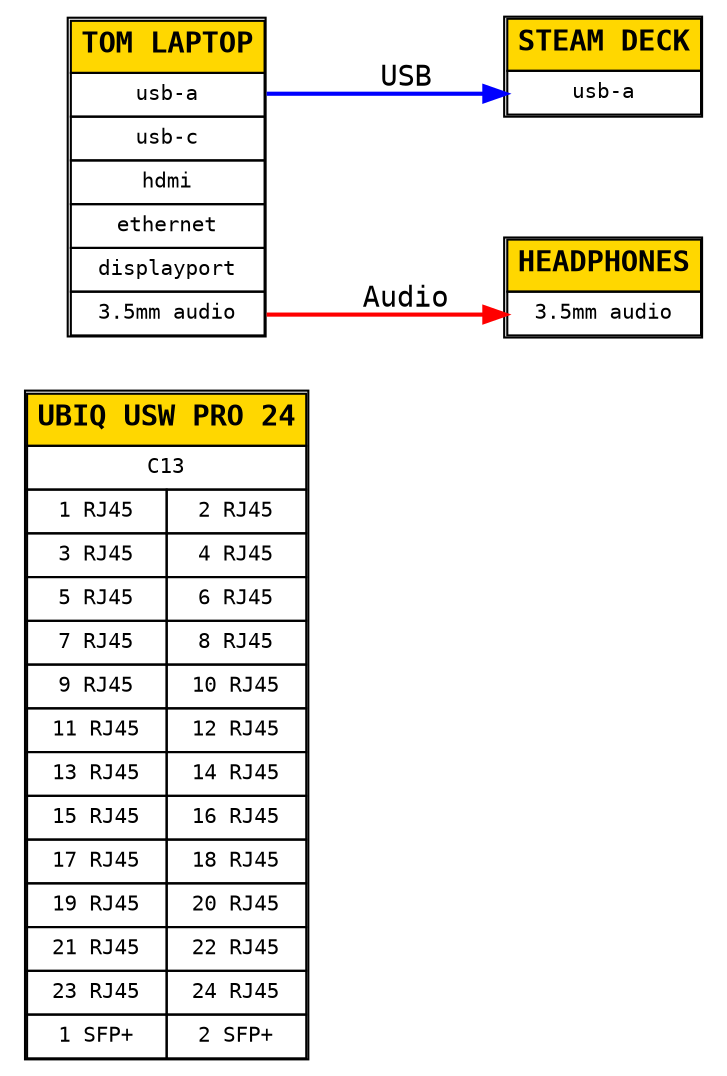 digraph G {
    rankdir = LR;
    node [shape = plaintext; fontname = "monospace";];


    UBIQ_USW_PRO_24 [label = <
        <table border="1" cellborder="1" cellspacing="0" cellpadding="4">
        <tr><td bgcolor="#FFD700" colspan="2"><font point-size="14"><b>UBIQ USW PRO 24</b></font></td></tr>
        <tr><td port="C13" colspan="2"><font point-size="10">C13</font></td></tr>
        <tr>
            <td port="rj45_1"><font point-size="10">1 RJ45</font></td>
            <td port="rj45_2"><font point-size="10">2 RJ45</font></td>
        </tr>
        <tr>
            <td port="rj45_3"><font point-size="10">3 RJ45</font></td>
            <td port="rj45_4"><font point-size="10">4 RJ45</font></td>
        </tr>
        <tr>
            <td port="rj45_5"><font point-size="10">5 RJ45</font></td>
            <td port="rj45_6"><font point-size="10">6 RJ45</font></td>
        </tr>
        <tr>
            <td port="rj45_7"><font point-size="10">7 RJ45</font></td>
            <td port="rj45_8"><font point-size="10">8 RJ45</font></td>
        </tr>
        <tr>
            <td port="rj45_9"><font point-size="10">9 RJ45</font></td>
            <td port="rj45_10"><font point-size="10">10 RJ45</font></td>
        </tr>
        <tr>
            <td port="rj45_11"><font point-size="10">11 RJ45</font></td>
            <td port="rj45_12"><font point-size="10">12 RJ45</font></td>
        </tr>
        <tr>
            <td port="rj45_13"><font point-size="10">13 RJ45</font></td>
            <td port="rj45_14"><font point-size="10">14 RJ45</font></td>
        </tr>
        <tr>
            <td port="rj45_15"><font point-size="10">15 RJ45</font></td>
            <td port="rj45_16"><font point-size="10">16 RJ45</font></td>
        </tr>
        <tr>
            <td port="rj45_17"><font point-size="10">17 RJ45</font></td>
            <td port="rj45_18"><font point-size="10">18 RJ45</font></td>
        </tr>
        <tr>
            <td port="rj45_19"><font point-size="10">19 RJ45</font></td>
            <td port="rj45_20"><font point-size="10">20 RJ45</font></td>
        </tr>
        <tr>
            <td port="rj45_21"><font point-size="10">21 RJ45</font></td>
            <td port="rj45_22"><font point-size="10">22 RJ45</font></td>
        </tr>
        <tr>
            <td port="rj45_23"><font point-size="10">23 RJ45</font></td>
            <td port="rj45_24"><font point-size="10">24 RJ45</font></td>
        </tr>
        <tr>
            <td port="sfp+_1"><font point-size="10">1 SFP+</font></td>
            <td port="sfp+_2"><font point-size="10">2 SFP+</font></td>
        </tr>
        </table>
        >;];

    STEAM_DECK [label = <
        <table border="1" cellborder="1" cellspacing="0" cellpadding="4">
        <tr><td bgcolor="#FFD700" colspan="2"><font point-size="14"><b>STEAM DECK</b></font></td></tr>
        <tr><td port="usb_a" colspan="2"><font point-size="10">usb-a</font></td></tr>
        </table>
        >;];

    TOM_LAPTOP [label = <
        <table border="1" cellborder="1" cellspacing="0" cellpadding="4">
        <tr><td bgcolor="#FFD700" colspan="3"><font point-size="14"><b>TOM LAPTOP</b></font></td></tr>
        <tr><td port="usb_a" colspan="3"><font point-size="10">usb-a</font></td></tr>
        <tr><td port="usb_c" colspan="3"><font point-size="10">usb-c</font></td></tr>
        <tr><td port="hdmi" colspan="3"><font point-size="10">hdmi</font></td></tr>
        <tr><td port="ethernet" colspan="3"><font point-size="10">ethernet</font></td></tr>
        <tr><td port="displayport" colspan="3"><font point-size="10">displayport</font></td></tr>
        <tr><td port="port_3_5mm_audio" colspan="3"><font point-size="10">3.5mm audio</font></td></tr>
        </table>
        >;];

    HEADPHONES [label = <
        <table border="1" cellborder="1" cellspacing="0" cellpadding="4">
        <tr><td bgcolor="#FFD700" colspan="3"><font point-size="14"><b>HEADPHONES</b></font></td></tr>
        <tr><td port="port_3_5mm_audio" colspan="3"><font point-size="10">3.5mm audio</font></td></tr>
        </table>
        >;];


    // Connections

    TOM_LAPTOP:usb_a -> STEAM_DECK:usb_a [label = "USB"; color = blue; penwidth = 2; fontname = "monospace";];
    TOM_LAPTOP:port_3_5mm_audio -> HEADPHONES:port_3_5mm_audio [label = "Audio"; color = red; penwidth = 2; fontname = "monospace";];
}